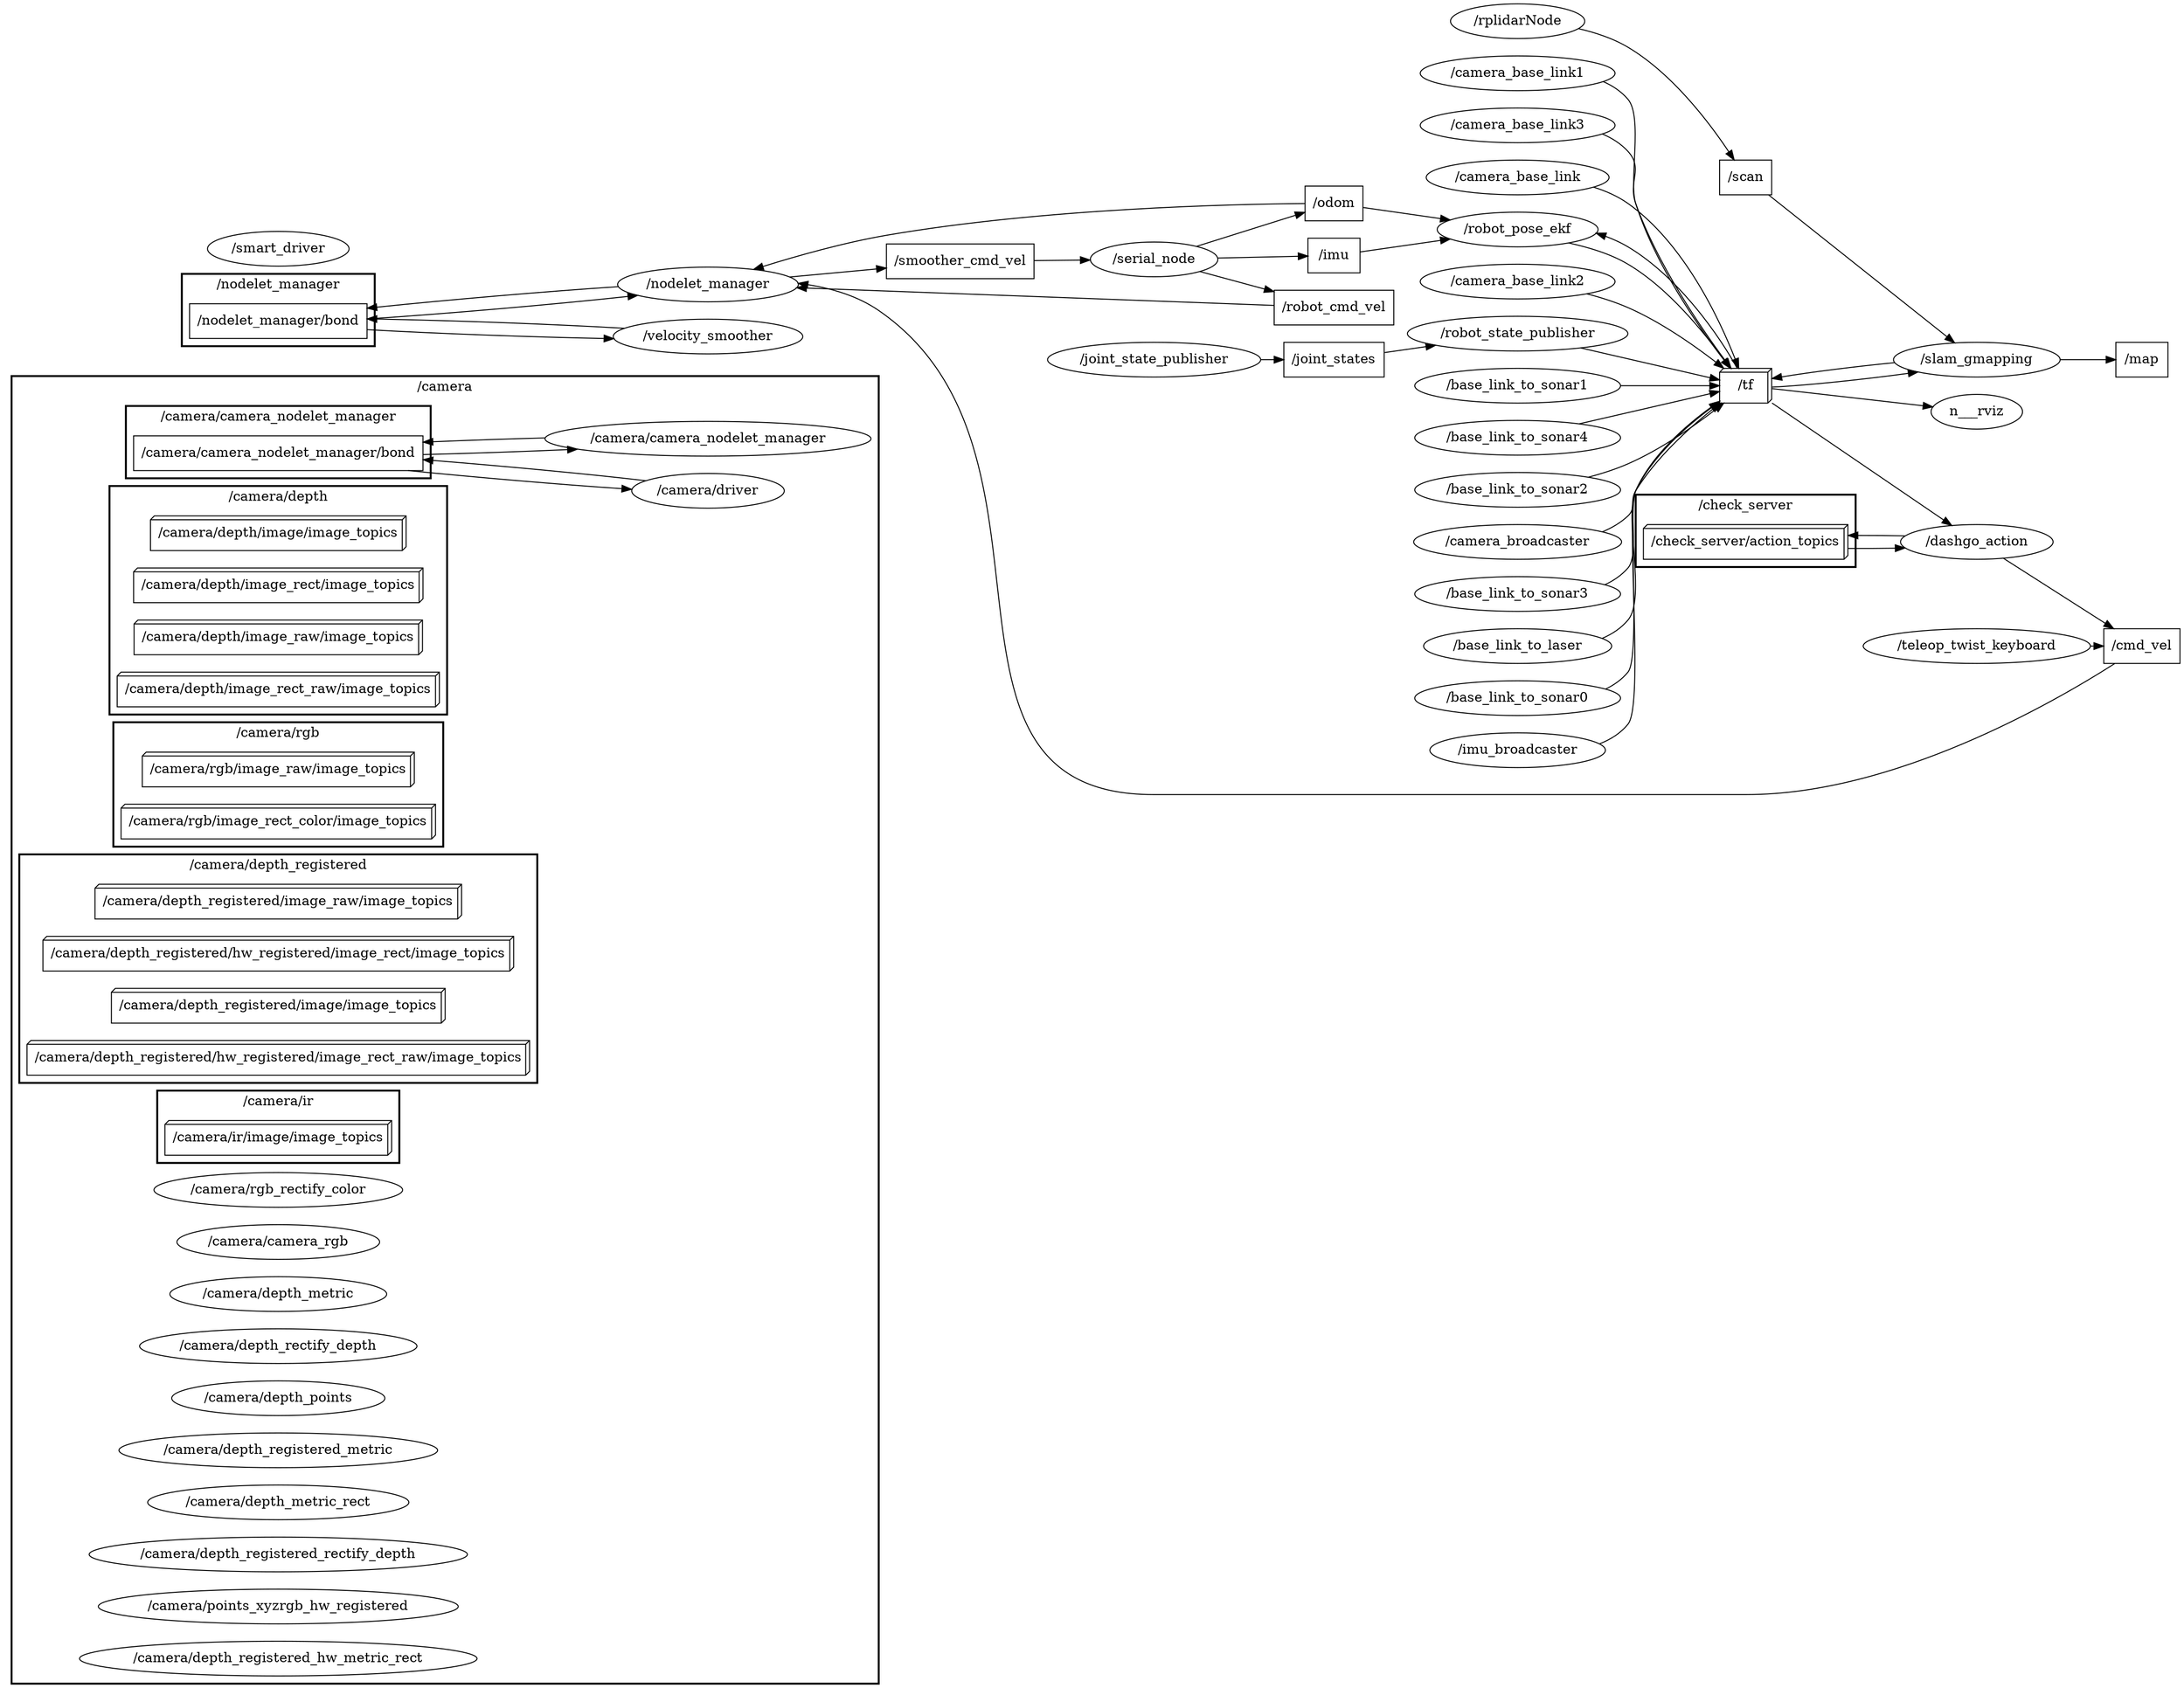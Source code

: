 digraph graphname {
	graph [bb="0,0,1812.3,1831",
		compound=True,
		rank=same,
		rankdir=LR,
		ranksep=0.2
	];
	node [label="\N"];
	subgraph cluster___camera {
		graph [bb="8,8,715.18,1364",
			compound=True,
			label="/camera",
			lheight=0.21,
			lp="361.59,1352.5",
			lwidth=0.61,
			rank=same,
			rankdir=LR,
			ranksep=0.2,
			style=bold
		];
		subgraph cluster___camera__camera_nodelet_manager {
			graph [bb="99.5,1258,350.5,1333",
				compound=True,
				label="/camera/camera_nodelet_manager",
				lheight=0.21,
				lp="225,1321.5",
				lwidth=2.61,
				rank=same,
				rankdir=LR,
				ranksep=0.2,
				style=bold
			];
			t___camera__camera_nodelet_manager__bond			 [URL=topic_3A__camera__camera_nodelet_manager__bond,
				height=0.5,
				label="/camera/camera_nodelet_manager/bond",
				pos="225,1284",
				shape=box,
				tooltip="topic:/camera/camera_nodelet_manager/bond",
				width=3.2639];
		}
		subgraph cluster___camera__depth {
			graph [bb="86,1013,364,1250",
				compound=True,
				label="/camera/depth",
				lheight=0.21,
				lp="225,1238.5",
				lwidth=1.08,
				rank=same,
				rankdir=LR,
				ranksep=0.2,
				style=bold
			];
			n_n__camera__depth__image__image_topics			 [URL=topic_3A__camera__depth__image__image_topics,
				height=0.5,
				label="/camera/depth/image/image_topics",
				pos="225,1201",
				shape=box3d,
				tooltip="topic:/camera/depth/image/image_topics",
				width=2.8889];
			n_n__camera__depth__image_rect__image_topics			 [URL=topic_3A__camera__depth__image_rect__image_topics,
				height=0.5,
				label="/camera/depth/image_rect/image_topics",
				pos="225,1147",
				shape=box3d,
				tooltip="topic:/camera/depth/image_rect/image_topics",
				width=3.2639];
			n_n__camera__depth__image_raw__image_topics			 [URL=topic_3A__camera__depth__image_raw__image_topics,
				height=0.5,
				label="/camera/depth/image_raw/image_topics",
				pos="225,1093",
				shape=box3d,
				tooltip="topic:/camera/depth/image_raw/image_topics",
				width=3.2639];
			n_n__camera__depth__image_rect_raw__image_topics			 [URL=topic_3A__camera__depth__image_rect_raw__image_topics,
				height=0.5,
				label="/camera/depth/image_rect_raw/image_topics",
				pos="225,1039",
				shape=box3d,
				tooltip="topic:/camera/depth/image_rect_raw/image_topics",
				width=3.6389];
		}
		subgraph cluster___camera__rgb {
			graph [bb="88.5,876,361.5,1005",
				compound=True,
				label="/camera/rgb",
				lheight=0.21,
				lp="225,993.5",
				lwidth=0.92,
				rank=same,
				rankdir=LR,
				ranksep=0.2,
				style=bold
			];
			n_n__camera__rgb__image_raw__image_topics			 [URL=topic_3A__camera__rgb__image_raw__image_topics,
				height=0.5,
				label="/camera/rgb/image_raw/image_topics",
				pos="225,956",
				shape=box3d,
				tooltip="topic:/camera/rgb/image_raw/image_topics",
				width=3.0972];
			n_n__camera__rgb__image_rect_color__image_topics			 [URL=topic_3A__camera__rgb__image_rect_color__image_topics,
				height=0.5,
				label="/camera/rgb/image_rect_color/image_topics",
				pos="225,902",
				shape=box3d,
				tooltip="topic:/camera/rgb/image_rect_color/image_topics",
				width=3.5694];
		}
		subgraph cluster___camera__depth_registered {
			graph [bb="16,631,434,868",
				compound=True,
				label="/camera/depth_registered",
				lheight=0.21,
				lp="225,856.5",
				lwidth=1.92,
				rank=same,
				rankdir=LR,
				ranksep=0.2,
				style=bold
			];
			n_n__camera__depth_registered__image_raw__image_topics			 [URL=topic_3A__camera__depth_registered__image_raw__image_topics,
				height=0.5,
				label="/camera/depth_registered/image_raw/image_topics",
				pos="225,819",
				shape=box3d,
				tooltip="topic:/camera/depth_registered/image_raw/image_topics",
				width=4.0972];
			n_n__camera__depth_registered__hw_registered__image_rect__image_topics			 [URL=topic_3A__camera__depth_registered__hw_registered__image_rect__image_topics,
				height=0.5,
				label="/camera/depth_registered/hw_registered/image_rect/image_topics",
				pos="225,765",
				shape=box3d,
				tooltip="topic:/camera/depth_registered/hw_registered/image_rect/image_topics",
				width=5.2083];
			n_n__camera__depth_registered__image__image_topics			 [URL=topic_3A__camera__depth_registered__image__image_topics,
				height=0.5,
				label="/camera/depth_registered/image/image_topics",
				pos="225,711",
				shape=box3d,
				tooltip="topic:/camera/depth_registered/image/image_topics",
				width=3.7222];
			n_n__camera__depth_registered__hw_registered__image_rect_raw__image_topics			 [URL=topic_3A__camera__depth_registered__hw_registered__image_rect_raw__image_topics,
				height=0.5,
				label="/camera/depth_registered/hw_registered/image_rect_raw/image_topics",
				pos="225,657",
				shape=box3d,
				tooltip="topic:/camera/depth_registered/hw_registered/image_rect_raw/image_topics",
				width=5.5833];
		}
		subgraph cluster___camera__ir {
			graph [bb="124,548,326,623",
				compound=True,
				label="/camera/ir",
				lheight=0.21,
				lp="225,611.5",
				lwidth=0.78,
				rank=same,
				rankdir=LR,
				ranksep=0.2,
				style=bold
			];
			n_n__camera__ir__image__image_topics			 [URL=topic_3A__camera__ir__image__image_topics,
				height=0.5,
				label="/camera/ir/image/image_topics",
				pos="225,574",
				shape=box3d,
				tooltip="topic:/camera/ir/image/image_topics",
				width=2.5833];
		}
		n___camera__driver		 [URL=__camera__driver,
			height=0.5,
			label="/camera/driver",
			pos="574.59,1245",
			shape=ellipse,
			tooltip="/camera/driver",
			width=1.7332];
		t___camera__camera_nodelet_manager__bond -> n___camera__driver		 [penwidth=1,
			pos="e,512.38,1246.6 330.36,1266 385.94,1259 452.7,1251.7 502.37,1247.5"];
		n___camera__camera_nodelet_manager		 [URL=__camera__camera_nodelet_manager,
			height=0.5,
			label="/camera/camera_nodelet_manager",
			pos="574.59,1299",
			shape=ellipse,
			tooltip="/camera/camera_nodelet_manager",
			width=3.683];
		t___camera__camera_nodelet_manager__bond -> n___camera__camera_nodelet_manager		 [penwidth=1,
			pos="e,468.39,1288.2 342.87,1282.6 380.01,1283.8 421,1285.6 458.05,1287.6"];
		n___camera__driver -> t___camera__camera_nodelet_manager__bond		 [penwidth=1,
			pos="e,342.87,1277.3 523.99,1255.6 479.35,1262.2 412.34,1270.2 353.07,1276.2"];
		n___camera__rgb_rectify_color		 [URL=__camera__rgb_rectify_color,
			height=0.5,
			label="/camera/rgb_rectify_color",
			pos="225,520",
			shape=ellipse,
			tooltip="/camera/rgb_rectify_color",
			width=2.8525];
		n___camera__camera_rgb		 [URL=__camera__camera_rgb,
			height=0.5,
			label="/camera/camera_rgb",
			pos="225,466",
			shape=ellipse,
			tooltip="/camera/camera_rgb",
			width=2.3109];
		n___camera__depth_metric		 [URL=__camera__depth_metric,
			height=0.5,
			label="/camera/depth_metric",
			pos="225,412",
			shape=ellipse,
			tooltip="/camera/depth_metric",
			width=2.4553];
		n___camera__depth_rectify_depth		 [URL=__camera__depth_rectify_depth,
			height=0.5,
			label="/camera/depth_rectify_depth",
			pos="225,358",
			shape=ellipse,
			tooltip="/camera/depth_rectify_depth",
			width=3.1233];
		n___camera__depth_points		 [URL=__camera__depth_points,
			height=0.5,
			label="/camera/depth_points",
			pos="225,304",
			shape=ellipse,
			tooltip="/camera/depth_points",
			width=2.4192];
		n___camera__depth_registered_metric		 [URL=__camera__depth_registered_metric,
			height=0.5,
			label="/camera/depth_registered_metric",
			pos="225,250",
			shape=ellipse,
			tooltip="/camera/depth_registered_metric",
			width=3.5386];
		n___camera__depth_metric_rect		 [URL=__camera__depth_metric_rect,
			height=0.5,
			label="/camera/depth_metric_rect",
			pos="225,196",
			shape=ellipse,
			tooltip="/camera/depth_metric_rect",
			width=2.9428];
		n___camera__camera_nodelet_manager -> t___camera__camera_nodelet_manager__bond		 [penwidth=1,
			pos="e,342.87,1295.5 441.89,1299.9 412.76,1298.9 381.97,1297.5 353.02,1296"];
		n___camera__depth_registered_rectify_depth		 [URL=__camera__depth_registered_rectify_depth,
			height=0.5,
			label="/camera/depth_registered_rectify_depth",
			pos="225,142",
			shape=ellipse,
			tooltip="/camera/depth_registered_rectify_depth",
			width=4.2066];
		n___camera__points_xyzrgb_hw_registered		 [URL=__camera__points_xyzrgb_hw_registered,
			height=0.5,
			label="/camera/points_xyzrgb_hw_registered",
			pos="225,88",
			shape=ellipse,
			tooltip="/camera/points_xyzrgb_hw_registered",
			width=4.0441];
		n___camera__depth_registered_hw_metric_rect		 [URL=__camera__depth_registered_hw_metric_rect,
			height=0.5,
			label="/camera/depth_registered_hw_metric_rect",
			pos="225,34",
			shape=ellipse,
			tooltip="/camera/depth_registered_hw_metric_rect",
			width=4.4413];
	}
	subgraph cluster___nodelet_manager {
		graph [bb="144.5,1395,305.5,1470",
			compound=True,
			label="/nodelet_manager",
			lheight=0.21,
			lp="225,1458.5",
			lwidth=1.36,
			rank=same,
			rankdir=LR,
			ranksep=0.2,
			style=bold
		];
		t___nodelet_manager__bond		 [URL=topic_3A__nodelet_manager__bond,
			height=0.5,
			label="/nodelet_manager/bond",
			pos="225,1421",
			shape=box,
			tooltip="topic:/nodelet_manager/bond",
			width=2.0139];
	}
	subgraph cluster___check_server {
		graph [bb="1353.4,1247,1536.4,1322",
			compound=True,
			label="/check_server",
			lheight=0.21,
			lp="1444.9,1310.5",
			lwidth=1.06,
			rank=same,
			rankdir=LR,
			ranksep=0.2,
			style=bold
		];
		n_n__check_server__action_topics		 [URL=topic_3A__check_server__action_topics,
			height=0.5,
			label="/check_server/action_topics",
			pos="1444.9,1273",
			shape=box3d,
			tooltip="topic:/check_server/action_topics",
			width=2.3194];
	}
	n___nodelet_manager	 [URL=__nodelet_manager,
		height=0.5,
		label="/nodelet_manager",
		pos="574.59,1459",
		shape=ellipse,
		tooltip="/nodelet_manager",
		width=2.0582];
	t___nodelet_manager__bond -> n___nodelet_manager	 [penwidth=1,
		pos="e,517.11,1447.6 297.86,1423.3 359.43,1428.4 446.94,1438 506.98,1446.2"];
	n___velocity_smoother	 [URL=__velocity_smoother,
		height=0.5,
		label="/velocity_smoother",
		pos="574.59,1405",
		shape=ellipse,
		tooltip="/velocity_smoother",
		width=2.2026];
	t___nodelet_manager__bond -> n___velocity_smoother	 [penwidth=1,
		pos="e,495.74,1402.9 297.86,1412.1 352.41,1408.2 427.33,1404.6 485.46,1403.1"];
	n___dashgo_action	 [URL=__dashgo_action,
		height=0.5,
		label="/dashgo_action",
		pos="1637.4,1273",
		shape=ellipse,
		tooltip="/dashgo_action",
		width=1.7693];
	n_n__check_server__action_topics -> n___dashgo_action	 [penwidth=1,
		pos="e,1577.6,1266.7 1528.5,1266.3 1541.6,1266.2 1554.9,1266.3 1567.6,1266.5"];
	t___odom	 [URL=topic_3A__odom,
		height=0.5,
		label="/odom",
		pos="1101.9,1543",
		shape=box,
		tooltip="topic:/odom",
		width=0.75];
	n___robot_pose_ekf	 [URL=__robot_pose_ekf,
		height=0.5,
		label="/robot_pose_ekf",
		pos="1256.4,1543",
		shape=ellipse,
		tooltip="/robot_pose_ekf",
		width=1.8776];
	t___odom -> n___robot_pose_ekf	 [penwidth=1,
		pos="e,1188.6,1543 1129.1,1543 1143,1543 1160.6,1543 1178.2,1543"];
	t___odom -> n___nodelet_manager	 [penwidth=1,
		pos="e,611.74,1474.6 1074.4,1542.9 1011.6,1542.1 852.62,1537.4 723.18,1510 688.18,1502.6 650.03,1489.4 621.16,1478.3"];
	t___cmd_vel	 [URL=topic_3A__cmd_vel,
		height=0.5,
		label="/cmd_vel",
		pos="1778.3,1165",
		shape=box,
		tooltip="topic:/cmd_vel",
		width=0.94444];
	t___cmd_vel -> n___nodelet_manager	 [penwidth=1,
		pos="e,649.03,1458.7 1756.5,1146.7 1705.5,1105.9 1573.1,1011 1444.9,1011 949.27,1011 949.27,1011 949.27,1011 909.65,1011 892.03,1004 862.18,1030 718.84,1155.1 860.07,1308.7 715.18,1432 699.48,1445.4 679.2,1452.9 658.95,1457"];
	t___smoother_cmd_vel	 [URL=topic_3A__smoother_cmd_vel,
		height=0.5,
		label="/smoother_cmd_vel",
		pos="785.68,1483",
		shape=box,
		tooltip="topic:/smoother_cmd_vel",
		width=1.7361];
	n___serial_node	 [URL=__serial_node,
		height=0.5,
		label="/serial_node",
		pos="949.27,1485",
		shape=ellipse,
		tooltip="/serial_node",
		width=1.4985];
	t___smoother_cmd_vel -> n___serial_node	 [penwidth=1,
		pos="e,895.19,1484.3 848.46,1483.8 860.37,1483.9 872.86,1484.1 884.83,1484.2"];
	t___joint_states	 [URL=topic_3A__joint_states,
		height=0.5,
		label="/joint_states",
		pos="1101.9,1057",
		shape=box,
		tooltip="topic:/joint_states",
		width=1.1389];
	n___robot_state_publisher	 [URL=__robot_state_publisher,
		height=0.5,
		label="/robot_state_publisher",
		pos="1256.4,1057",
		shape=ellipse,
		tooltip="/robot_state_publisher",
		width=2.4734];
	t___joint_states -> n___robot_state_publisher	 [penwidth=1,
		pos="e,1167.1,1057 1142.9,1057 1147.4,1057 1152.1,1057 1157,1057"];
	t___map	 [URL=topic_3A__map,
		height=0.5,
		label="/map",
		pos="1778.3,1462",
		shape=box,
		tooltip="topic:/map",
		width=0.75];
	t___robot_cmd_vel	 [URL=topic_3A__robot_cmd_vel,
		height=0.5,
		label="/robot_cmd_vel",
		pos="1101.9,1435",
		shape=box,
		tooltip="topic:/robot_cmd_vel",
		width=1.4306];
	t___robot_cmd_vel -> n___nodelet_manager	 [penwidth=1,
		pos="e,647.63,1455.7 1050.1,1437.4 958.7,1441.5 767.79,1450.2 657.7,1455.2"];
	t___scan	 [URL=topic_3A__scan,
		height=0.5,
		label="/scan",
		pos="1444.9,1651",
		shape=box,
		tooltip="topic:/scan",
		width=0.75];
	n___slam_gmapping	 [URL=__slam_gmapping,
		height=0.5,
		label="/slam_gmapping",
		pos="1637.4,1462",
		shape=ellipse,
		tooltip="/slam_gmapping",
		width=1.9498];
	t___scan -> n___slam_gmapping	 [penwidth=1,
		pos="e,1619.6,1479.5 1463.4,1632.9 1498.1,1598.8 1572.9,1525.3 1612.2,1486.7"];
	t___imu	 [URL=topic_3A__imu,
		height=0.5,
		label="/imu",
		pos="1101.9,1489",
		shape=box,
		tooltip="topic:/imu",
		width=0.75];
	t___imu -> n___robot_pose_ekf	 [penwidth=1,
		pos="e,1209.9,1529.8 1129,1500.9 1140.7,1505.8 1154.6,1511.5 1167.4,1516 1177.8,1519.7 1189.1,1523.4 1200,1526.8"];
	n_n__tf	 [URL=topic_3A__tf,
		height=0.5,
		label="/tf",
		pos="1444.9,1435",
		shape=box3d,
		tooltip="topic:/tf",
		width=0.75];
	n_n__tf -> n___robot_pose_ekf	 [penwidth=1,
		pos="e,1319.4,1536.2 1433.2,1453.1 1415.7,1473.8 1380.8,1506.2 1345.4,1525 1340.2,1527.8 1334.7,1530.3 1329,1532.6"];
	n_n__tf -> n___slam_gmapping	 [penwidth=1,
		pos="e,1588.1,1449.1 1472.1,1433.9 1499.5,1435.9 1542.5,1441.5 1577.9,1447.4"];
	n___rviz	 [height=0.5,
		pos="1637.4,1408",
		width=1.1735];
	n_n__tf -> n___rviz	 [penwidth=1,
		pos="e,1596.9,1413.7 1472.1,1431.2 1501.8,1427 1550.2,1420.2 1586.9,1415.1"];
	n_n__tf -> n___dashgo_action	 [penwidth=1,
		pos="e,1616.9,1290.2 1466.6,1416.7 1501.6,1387.3 1570.4,1329.4 1609.1,1296.8"];
	n___robot_pose_ekf -> n_n__tf	 [penwidth=1,
		pos="e,1419.1,1453.3 1291.5,1527.6 1308.4,1522.4 1328.6,1516 1345.4,1507 1369.3,1494.3 1392.9,1475.4 1411.2,1460.1"];
	n___slam_gmapping -> t___map	 [penwidth=1,
		pos="e,1751.2,1462 1707.9,1462 1719.3,1462 1730.7,1462 1741,1462"];
	n___slam_gmapping -> n_n__tf	 [penwidth=1,
		pos="e,1472.1,1443.7 1568.1,1458.8 1539,1455.2 1506.4,1450.3 1482,1445.7"];
	n___dashgo_action -> n_n__check_server__action_topics	 [penwidth=1,
		pos="e,1528.5,1279.7 1577.6,1279.3 1565.2,1279.6 1551.9,1279.8 1538.6,1279.7"];
	n___dashgo_action -> t___cmd_vel	 [penwidth=1,
		pos="e,1754.7,1183.1 1659.7,1255.9 1683.1,1238 1720.1,1209.6 1746.5,1189.4"];
	n___base_link_to_sonar1	 [URL=__base_link_to_sonar1,
		height=0.5,
		label="/base_link_to_sonar1",
		pos="1256.4,1489",
		shape=ellipse,
		tooltip="/base_link_to_sonar1",
		width=2.3831];
	n___base_link_to_sonar1 -> n_n__tf	 [penwidth=1,
		pos="e,1417.8,1442.8 1307.4,1474.4 1339.2,1465.3 1379.4,1453.8 1408.1,1445.5"];
	n___base_link_to_sonar4	 [URL=__base_link_to_sonar4,
		height=0.5,
		label="/base_link_to_sonar4",
		pos="1256.4,1435",
		shape=ellipse,
		tooltip="/base_link_to_sonar4",
		width=2.3831];
	n___base_link_to_sonar4 -> n_n__tf	 [penwidth=1,
		pos="e,1417.6,1435 1342.4,1435 1365.2,1435 1388.7,1435 1407.5,1435"];
	n___base_link_to_sonar2	 [URL=__base_link_to_sonar2,
		height=0.5,
		label="/base_link_to_sonar2",
		pos="1256.4,1381",
		shape=ellipse,
		tooltip="/base_link_to_sonar2",
		width=2.3831];
	n___base_link_to_sonar2 -> n_n__tf	 [penwidth=1,
		pos="e,1417.8,1427.2 1307.4,1395.6 1339.2,1404.7 1379.4,1416.2 1408.1,1424.5"];
	n___camera_broadcaster	 [URL=__camera_broadcaster,
		height=0.5,
		label="/camera_broadcaster",
		pos="1256.4,1327",
		shape=ellipse,
		tooltip="/camera_broadcaster",
		width=2.329];
	n___camera_broadcaster -> n_n__tf	 [penwidth=1,
		pos="e,1427.1,1416.8 1312.8,1340.5 1324,1344.1 1335.3,1348.6 1345.4,1354 1373.3,1368.8 1400.7,1392 1419.7,1409.8"];
	n___base_link_to_sonar3	 [URL=__base_link_to_sonar3,
		height=0.5,
		label="/base_link_to_sonar3",
		pos="1256.4,1273",
		shape=ellipse,
		tooltip="/base_link_to_sonar3",
		width=2.3831];
	n___base_link_to_sonar3 -> n_n__tf	 [penwidth=1,
		pos="e,1425.5,1416.7 1322.3,1284.8 1330.9,1288.6 1338.9,1293.5 1345.4,1300 1354,1308.5 1347.7,1315.4 1353.4,1326 1370.7,1357.7 1398,1388.7 1418.4,1409.5"];
	n___base_link_to_laser	 [URL=__base_link_to_laser,
		height=0.5,
		label="/base_link_to_laser",
		pos="1256.4,1219",
		shape=ellipse,
		tooltip="/base_link_to_laser",
		width=2.2026];
	n___base_link_to_laser -> n_n__tf	 [penwidth=1,
		pos="e,1423.7,1417 1322.2,1229.1 1331.1,1233.1 1339.3,1238.5 1345.4,1246 1356.8,1259.8 1346.5,1309.5 1353.4,1326 1367.4,1359.1 1394.9,1389.7 1416.2,1410"];
	n___base_link_to_sonar0	 [URL=__base_link_to_sonar0,
		height=0.5,
		label="/base_link_to_sonar0",
		pos="1256.4,1165",
		shape=ellipse,
		tooltip="/base_link_to_sonar0",
		width=2.3831];
	n___base_link_to_sonar0 -> n_n__tf	 [penwidth=1,
		pos="e,1423,1416.7 1324.7,1175.9 1332.7,1179.8 1339.9,1185 1345.4,1192 1363.9,1215.4 1342.4,1298.3 1353.4,1326 1366.6,1359.1 1394,1389.5 1415.4,1409.8"];
	n___imu_broadcaster	 [URL=__imu_broadcaster,
		height=0.5,
		label="/imu_broadcaster",
		pos="1256.4,1111",
		shape=ellipse,
		tooltip="/imu_broadcaster",
		width=2.004];
	n___imu_broadcaster -> n_n__tf	 [penwidth=1,
		pos="e,1422.9,1416.8 1319.9,1119.6 1329.8,1123.7 1338.9,1129.6 1345.4,1138 1358.3,1154.5 1345.9,1306.5 1353.4,1326 1366.4,1359.2 1393.8,1389.6 1415.3,1409.8"];
	n___robot_state_publisher -> n_n__tf	 [penwidth=1,
		pos="e,1422.8,1416.8 1326.2,1068.4 1333.6,1072.3 1340.3,1077.3 1345.4,1084 1361.8,1105.3 1343.8,1300.9 1353.4,1326 1366.2,1359.3 1393.6,1389.7 1415.2,1409.9"];
	n___camera_base_link1	 [URL=__camera_base_link1,
		height=0.5,
		label="/camera_base_link1",
		pos="1256.4,1759",
		shape=ellipse,
		tooltip="/camera_base_link1",
		width=2.2567];
	n___camera_base_link1 -> n_n__tf	 [penwidth=1,
		pos="e,1433.3,1453.1 1323.3,1748.7 1331.8,1744.7 1339.6,1739.3 1345.4,1732 1360.5,1713.2 1347.2,1647.2 1353.4,1624 1369.9,1562.8 1406.2,1497.5 1427.8,1461.9"];
	n___camera_base_link3	 [URL=__camera_base_link3,
		height=0.5,
		label="/camera_base_link3",
		pos="1256.4,1705",
		shape=ellipse,
		tooltip="/camera_base_link3",
		width=2.2567];
	n___camera_base_link3 -> n_n__tf	 [penwidth=1,
		pos="e,1433.9,1453 1322.4,1694.5 1331.1,1690.5 1339.2,1685.2 1345.4,1678 1361.3,1659.6 1346.3,1647.2 1353.4,1624 1372.2,1563.2 1407.9,1497.5 1428.7,1461.8"];
	n___camera_base_link	 [URL=__camera_base_link,
		height=0.5,
		label="/camera_base_link",
		pos="1256.4,1651",
		shape=ellipse,
		tooltip="/camera_base_link",
		width=2.1484];
	n___camera_base_link -> n_n__tf	 [penwidth=1,
		pos="e,1440.5,1453.1 1317.2,1639.7 1327.3,1635.9 1337.2,1630.8 1345.4,1624 1397.4,1581.1 1425.7,1504 1437.8,1462.7"];
	n___camera_base_link2	 [URL=__camera_base_link2,
		height=0.5,
		label="/camera_base_link2",
		pos="1256.4,1597",
		shape=ellipse,
		tooltip="/camera_base_link2",
		width=2.2567];
	n___camera_base_link2 -> n_n__tf	 [penwidth=1,
		pos="e,1436.4,1453.2 1316.4,1584.6 1326.6,1580.9 1336.7,1576.2 1345.4,1570 1385.1,1542 1415.4,1493.1 1431.6,1462.5"];
	n___nodelet_manager -> t___nodelet_manager__bond	 [penwidth=1,
		pos="e,297.86,1434.5 500.92,1456.6 444.44,1451.9 366.48,1443.5 307.84,1435.8"];
	n___nodelet_manager -> t___smoother_cmd_vel	 [penwidth=1,
		pos="e,722.89,1475.9 641.96,1466.7 664.56,1469.2 689.85,1472.1 712.85,1474.7"];
	n___velocity_smoother -> t___nodelet_manager__bond	 [penwidth=1,
		pos="e,297.86,1423.3 505.1,1413.7 448.41,1417.8 368.16,1421.6 308.08,1423"];
	n___rplidarNode	 [URL=__rplidarNode,
		height=0.5,
		label="/rplidarNode",
		pos="1256.4,1813",
		shape=ellipse,
		tooltip="/rplidarNode",
		width=1.5526];
	n___rplidarNode -> t___scan	 [penwidth=1,
		pos="e,1436.4,1669.2 1305.7,1804.1 1319.4,1800.1 1333.7,1794.3 1345.4,1786 1385.1,1758 1415.4,1709.1 1431.6,1678.5"];
	n___teleop_twist_keyboard	 [URL=__teleop_twist_keyboard,
		height=0.5,
		label="/teleop_twist_keyboard",
		pos="1637.4,1165",
		shape=ellipse,
		tooltip="/teleop_twist_keyboard",
		width=2.5817];
	n___teleop_twist_keyboard -> t___cmd_vel	 [penwidth=1,
		pos="e,1744.2,1165 1730.6,1165 1731.8,1165 1733,1165 1734.1,1165"];
	n___joint_state_publisher	 [URL=__joint_state_publisher,
		height=0.5,
		label="/joint_state_publisher",
		pos="949.27,1057",
		shape=ellipse,
		tooltip="/joint_state_publisher",
		width=2.4192];
	n___joint_state_publisher -> t___joint_states	 [penwidth=1,
		pos="e,1060.5,1057 1036.7,1057 1041.4,1057 1045.9,1057 1050.4,1057"];
	n___smart_driver	 [URL=__smart_driver,
		height=0.5,
		label="/smart_driver",
		pos="225,1496",
		shape=ellipse,
		tooltip="/smart_driver",
		width=1.6249];
	n___serial_node -> t___odom	 [penwidth=1,
		pos="e,1074.4,1532.6 985.04,1498.6 1009,1507.7 1040.6,1519.7 1064.8,1528.9"];
	n___serial_node -> t___robot_cmd_vel	 [penwidth=1,
		pos="e,1050.1,1452 987.77,1472.4 1003.7,1467.2 1022.6,1461 1040.4,1455.1"];
	n___serial_node -> t___imu	 [penwidth=1,
		pos="e,1074.6,1488.3 1003.1,1486.4 1023.4,1486.9 1046,1487.5 1064.5,1488"];
}
